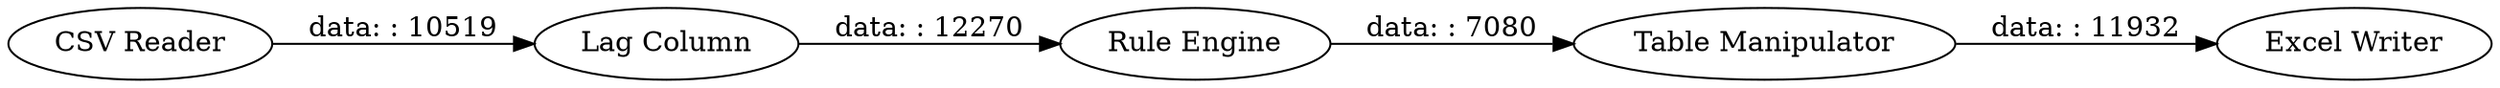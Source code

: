 digraph {
	"-7160601255905191040_7" [label="Table Manipulator"]
	"-7160601255905191040_6" [label="Rule Engine"]
	"-7160601255905191040_1" [label="CSV Reader"]
	"-7160601255905191040_8" [label="Excel Writer"]
	"-7160601255905191040_4" [label="Lag Column"]
	"-7160601255905191040_4" -> "-7160601255905191040_6" [label="data: : 12270"]
	"-7160601255905191040_6" -> "-7160601255905191040_7" [label="data: : 7080"]
	"-7160601255905191040_7" -> "-7160601255905191040_8" [label="data: : 11932"]
	"-7160601255905191040_1" -> "-7160601255905191040_4" [label="data: : 10519"]
	rankdir=LR
}
